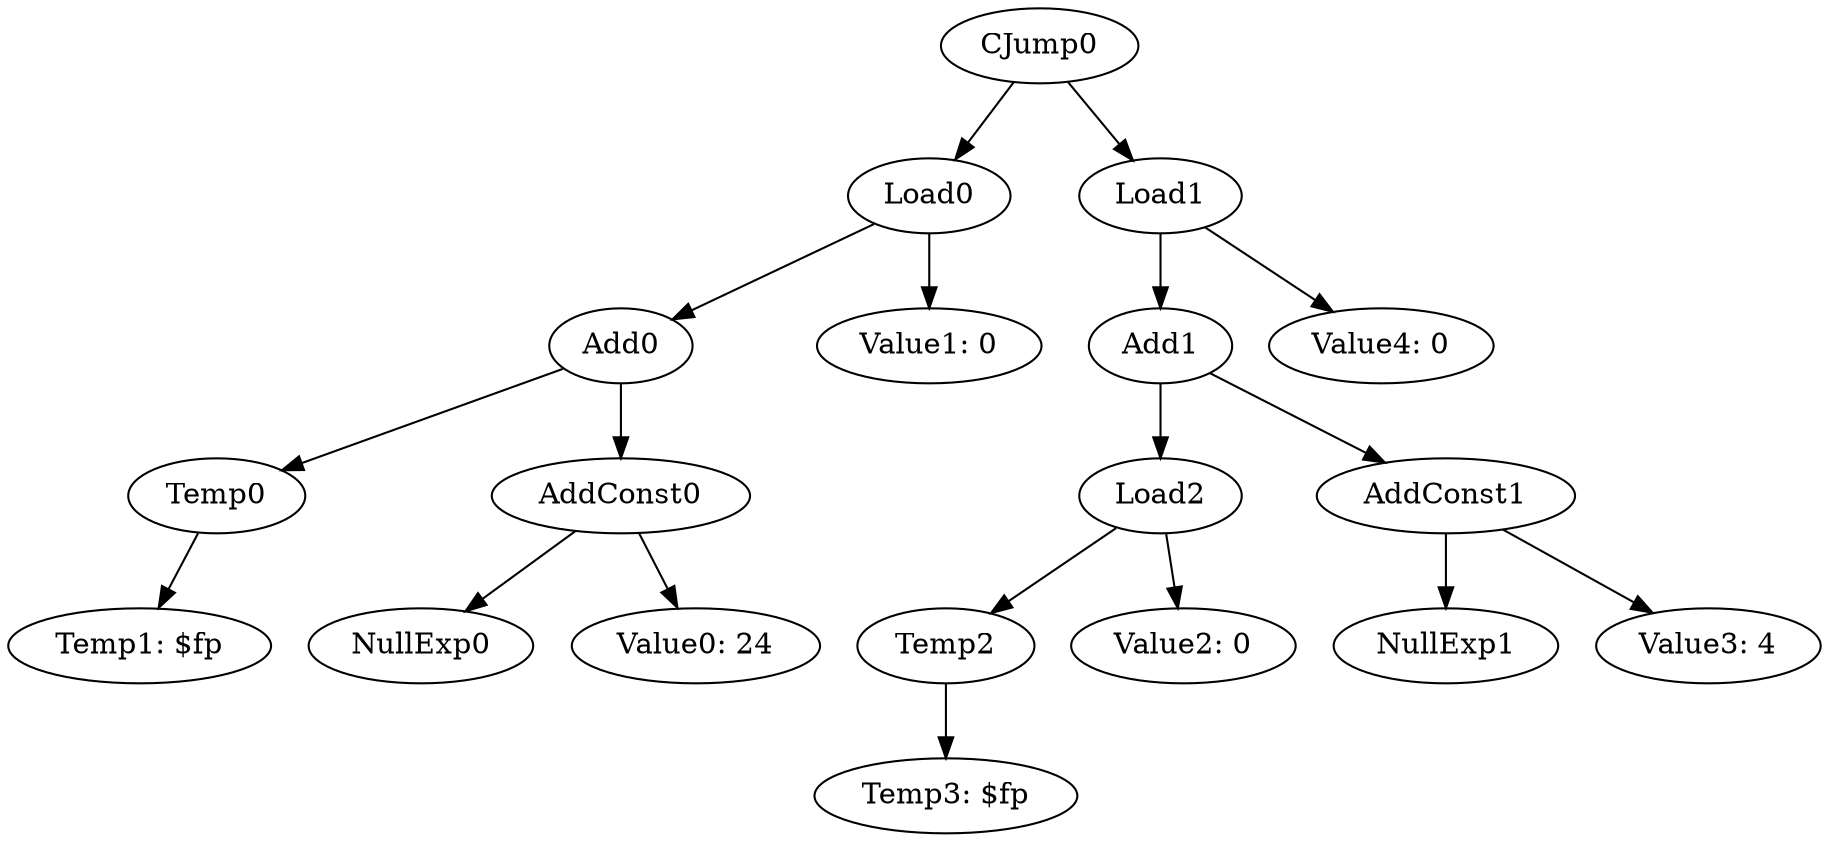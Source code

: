 digraph {
	ordering = out;
	AddConst1 -> NullExp1;
	AddConst1 -> "Value3: 4";
	Add1 -> Load2;
	Add1 -> AddConst1;
	Load1 -> Add1;
	Load1 -> "Value4: 0";
	Load2 -> Temp2;
	Load2 -> "Value2: 0";
	Temp2 -> "Temp3: $fp";
	CJump0 -> Load0;
	CJump0 -> Load1;
	Temp0 -> "Temp1: $fp";
	Add0 -> Temp0;
	Add0 -> AddConst0;
	AddConst0 -> NullExp0;
	AddConst0 -> "Value0: 24";
	Load0 -> Add0;
	Load0 -> "Value1: 0";
}

